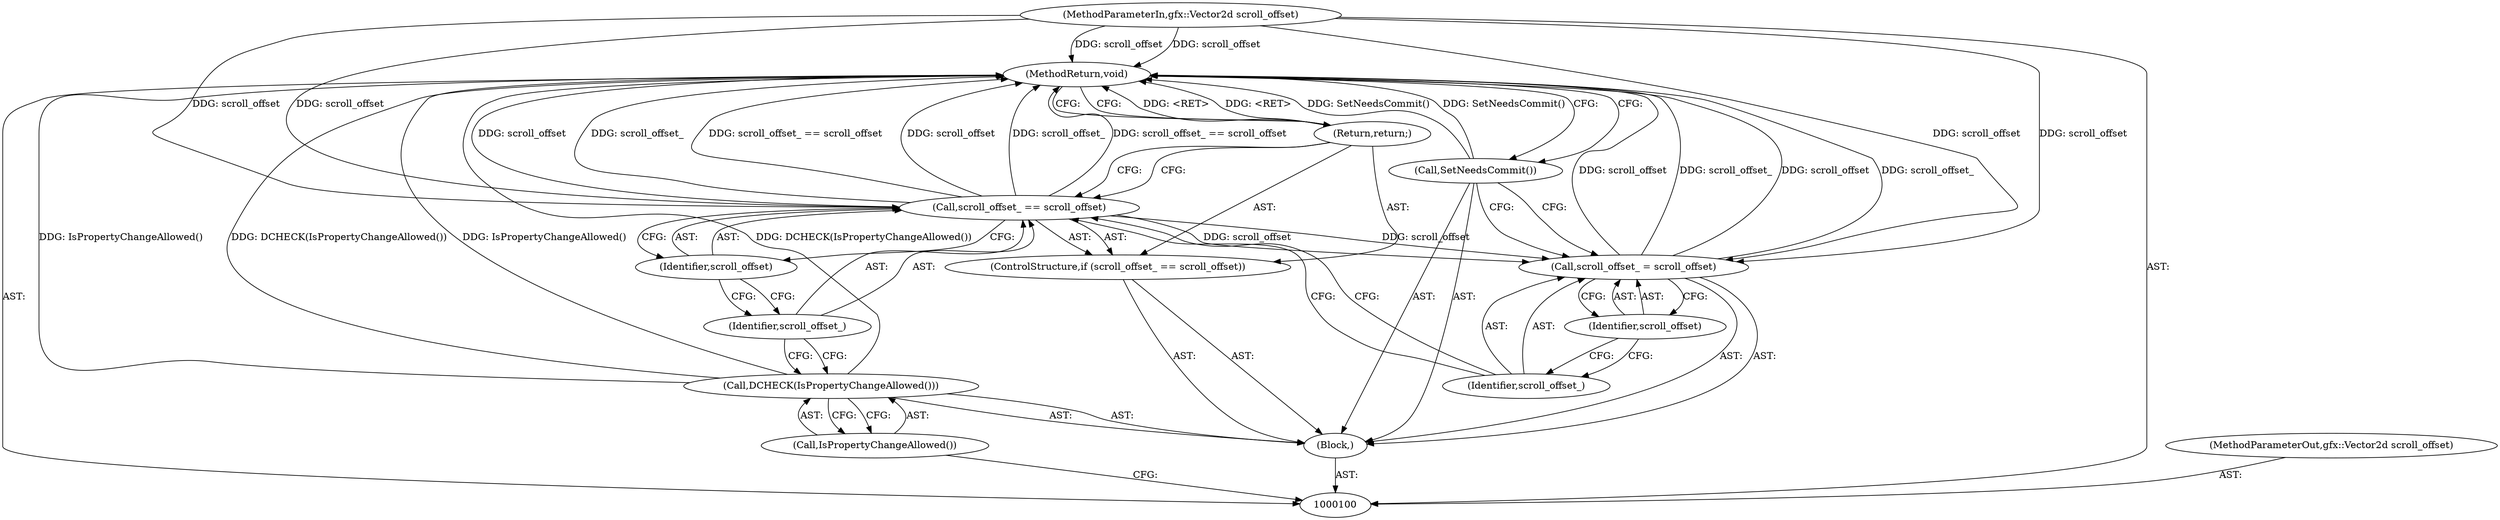 digraph "0_Chrome_87a082c5137a63dedb3fe5b1f48f75dcd1fd780c" {
"1000114" [label="(MethodReturn,void)"];
"1000101" [label="(MethodParameterIn,gfx::Vector2d scroll_offset)"];
"1000139" [label="(MethodParameterOut,gfx::Vector2d scroll_offset)"];
"1000102" [label="(Block,)"];
"1000104" [label="(Call,IsPropertyChangeAllowed())"];
"1000103" [label="(Call,DCHECK(IsPropertyChangeAllowed()))"];
"1000108" [label="(Identifier,scroll_offset)"];
"1000105" [label="(ControlStructure,if (scroll_offset_ == scroll_offset))"];
"1000106" [label="(Call,scroll_offset_ == scroll_offset)"];
"1000107" [label="(Identifier,scroll_offset_)"];
"1000109" [label="(Return,return;)"];
"1000112" [label="(Identifier,scroll_offset)"];
"1000110" [label="(Call,scroll_offset_ = scroll_offset)"];
"1000111" [label="(Identifier,scroll_offset_)"];
"1000113" [label="(Call,SetNeedsCommit())"];
"1000114" -> "1000100"  [label="AST: "];
"1000114" -> "1000109"  [label="CFG: "];
"1000114" -> "1000113"  [label="CFG: "];
"1000106" -> "1000114"  [label="DDG: scroll_offset"];
"1000106" -> "1000114"  [label="DDG: scroll_offset_"];
"1000106" -> "1000114"  [label="DDG: scroll_offset_ == scroll_offset"];
"1000103" -> "1000114"  [label="DDG: IsPropertyChangeAllowed()"];
"1000103" -> "1000114"  [label="DDG: DCHECK(IsPropertyChangeAllowed())"];
"1000110" -> "1000114"  [label="DDG: scroll_offset"];
"1000110" -> "1000114"  [label="DDG: scroll_offset_"];
"1000113" -> "1000114"  [label="DDG: SetNeedsCommit()"];
"1000101" -> "1000114"  [label="DDG: scroll_offset"];
"1000109" -> "1000114"  [label="DDG: <RET>"];
"1000101" -> "1000100"  [label="AST: "];
"1000101" -> "1000114"  [label="DDG: scroll_offset"];
"1000101" -> "1000106"  [label="DDG: scroll_offset"];
"1000101" -> "1000110"  [label="DDG: scroll_offset"];
"1000139" -> "1000100"  [label="AST: "];
"1000102" -> "1000100"  [label="AST: "];
"1000103" -> "1000102"  [label="AST: "];
"1000105" -> "1000102"  [label="AST: "];
"1000110" -> "1000102"  [label="AST: "];
"1000113" -> "1000102"  [label="AST: "];
"1000104" -> "1000103"  [label="AST: "];
"1000104" -> "1000100"  [label="CFG: "];
"1000103" -> "1000104"  [label="CFG: "];
"1000103" -> "1000102"  [label="AST: "];
"1000103" -> "1000104"  [label="CFG: "];
"1000104" -> "1000103"  [label="AST: "];
"1000107" -> "1000103"  [label="CFG: "];
"1000103" -> "1000114"  [label="DDG: IsPropertyChangeAllowed()"];
"1000103" -> "1000114"  [label="DDG: DCHECK(IsPropertyChangeAllowed())"];
"1000108" -> "1000106"  [label="AST: "];
"1000108" -> "1000107"  [label="CFG: "];
"1000106" -> "1000108"  [label="CFG: "];
"1000105" -> "1000102"  [label="AST: "];
"1000106" -> "1000105"  [label="AST: "];
"1000109" -> "1000105"  [label="AST: "];
"1000106" -> "1000105"  [label="AST: "];
"1000106" -> "1000108"  [label="CFG: "];
"1000107" -> "1000106"  [label="AST: "];
"1000108" -> "1000106"  [label="AST: "];
"1000109" -> "1000106"  [label="CFG: "];
"1000111" -> "1000106"  [label="CFG: "];
"1000106" -> "1000114"  [label="DDG: scroll_offset"];
"1000106" -> "1000114"  [label="DDG: scroll_offset_"];
"1000106" -> "1000114"  [label="DDG: scroll_offset_ == scroll_offset"];
"1000101" -> "1000106"  [label="DDG: scroll_offset"];
"1000106" -> "1000110"  [label="DDG: scroll_offset"];
"1000107" -> "1000106"  [label="AST: "];
"1000107" -> "1000103"  [label="CFG: "];
"1000108" -> "1000107"  [label="CFG: "];
"1000109" -> "1000105"  [label="AST: "];
"1000109" -> "1000106"  [label="CFG: "];
"1000114" -> "1000109"  [label="CFG: "];
"1000109" -> "1000114"  [label="DDG: <RET>"];
"1000112" -> "1000110"  [label="AST: "];
"1000112" -> "1000111"  [label="CFG: "];
"1000110" -> "1000112"  [label="CFG: "];
"1000110" -> "1000102"  [label="AST: "];
"1000110" -> "1000112"  [label="CFG: "];
"1000111" -> "1000110"  [label="AST: "];
"1000112" -> "1000110"  [label="AST: "];
"1000113" -> "1000110"  [label="CFG: "];
"1000110" -> "1000114"  [label="DDG: scroll_offset"];
"1000110" -> "1000114"  [label="DDG: scroll_offset_"];
"1000106" -> "1000110"  [label="DDG: scroll_offset"];
"1000101" -> "1000110"  [label="DDG: scroll_offset"];
"1000111" -> "1000110"  [label="AST: "];
"1000111" -> "1000106"  [label="CFG: "];
"1000112" -> "1000111"  [label="CFG: "];
"1000113" -> "1000102"  [label="AST: "];
"1000113" -> "1000110"  [label="CFG: "];
"1000114" -> "1000113"  [label="CFG: "];
"1000113" -> "1000114"  [label="DDG: SetNeedsCommit()"];
}

